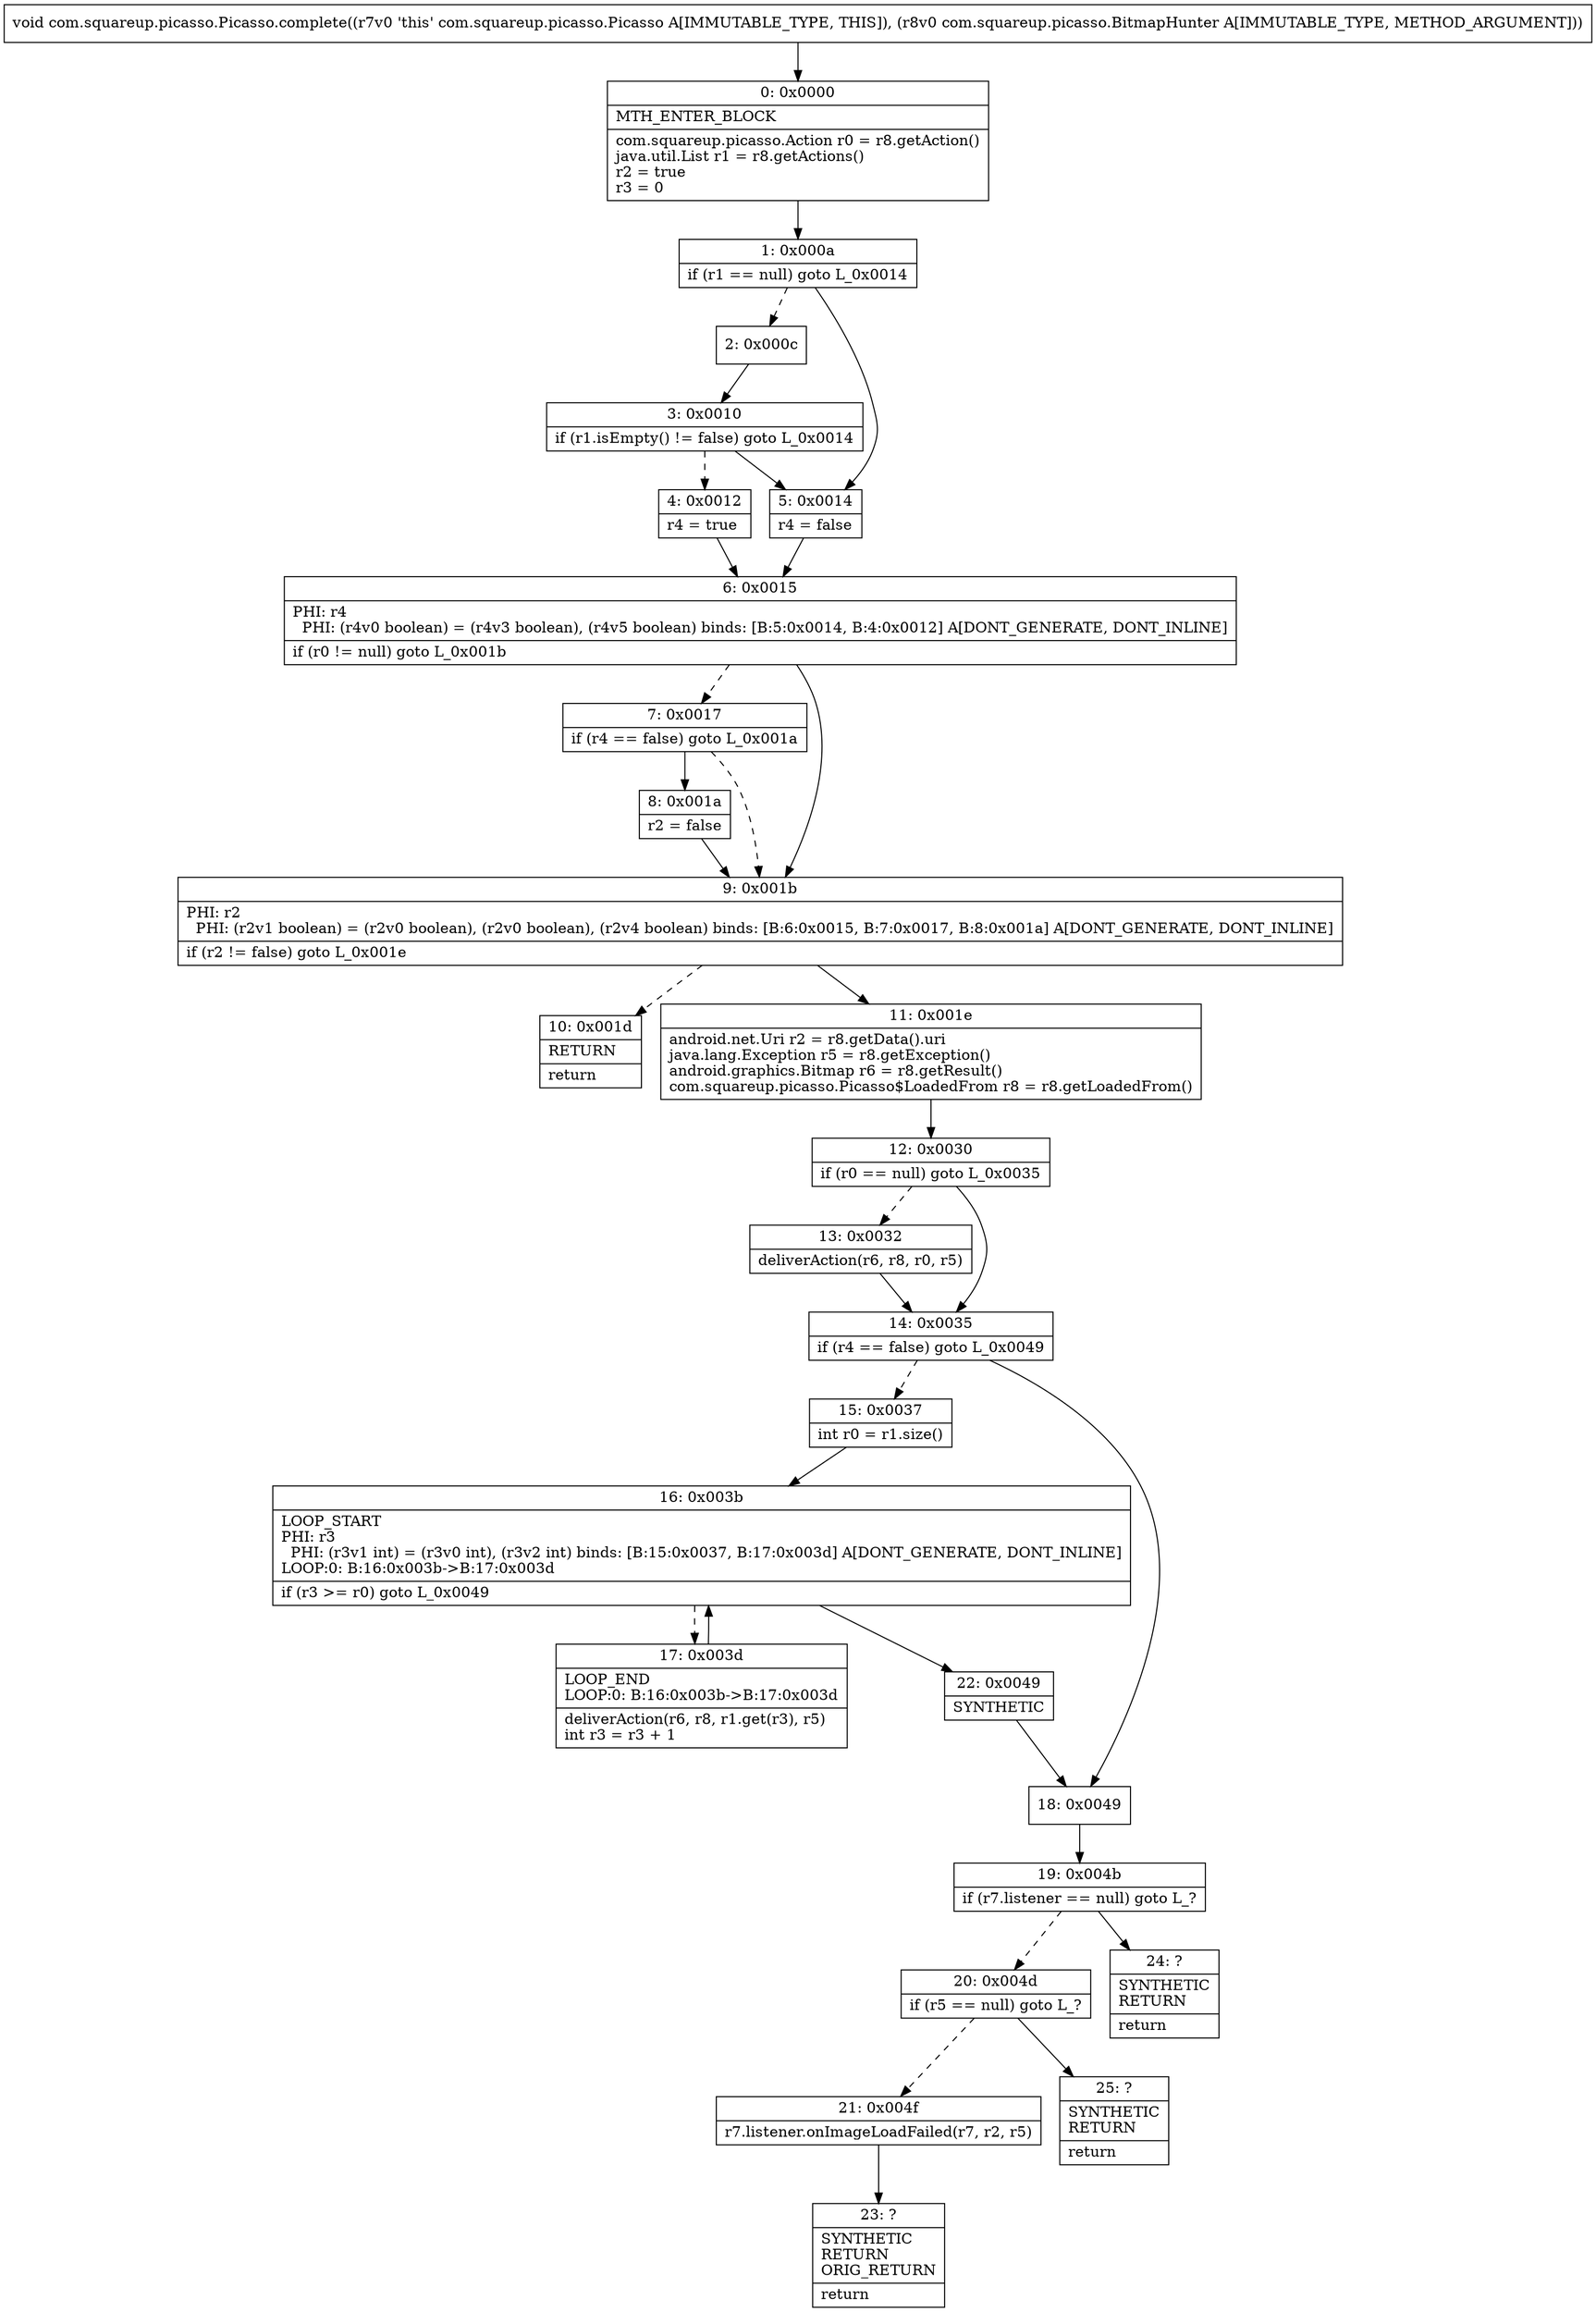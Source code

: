 digraph "CFG forcom.squareup.picasso.Picasso.complete(Lcom\/squareup\/picasso\/BitmapHunter;)V" {
Node_0 [shape=record,label="{0\:\ 0x0000|MTH_ENTER_BLOCK\l|com.squareup.picasso.Action r0 = r8.getAction()\ljava.util.List r1 = r8.getActions()\lr2 = true\lr3 = 0\l}"];
Node_1 [shape=record,label="{1\:\ 0x000a|if (r1 == null) goto L_0x0014\l}"];
Node_2 [shape=record,label="{2\:\ 0x000c}"];
Node_3 [shape=record,label="{3\:\ 0x0010|if (r1.isEmpty() != false) goto L_0x0014\l}"];
Node_4 [shape=record,label="{4\:\ 0x0012|r4 = true\l}"];
Node_5 [shape=record,label="{5\:\ 0x0014|r4 = false\l}"];
Node_6 [shape=record,label="{6\:\ 0x0015|PHI: r4 \l  PHI: (r4v0 boolean) = (r4v3 boolean), (r4v5 boolean) binds: [B:5:0x0014, B:4:0x0012] A[DONT_GENERATE, DONT_INLINE]\l|if (r0 != null) goto L_0x001b\l}"];
Node_7 [shape=record,label="{7\:\ 0x0017|if (r4 == false) goto L_0x001a\l}"];
Node_8 [shape=record,label="{8\:\ 0x001a|r2 = false\l}"];
Node_9 [shape=record,label="{9\:\ 0x001b|PHI: r2 \l  PHI: (r2v1 boolean) = (r2v0 boolean), (r2v0 boolean), (r2v4 boolean) binds: [B:6:0x0015, B:7:0x0017, B:8:0x001a] A[DONT_GENERATE, DONT_INLINE]\l|if (r2 != false) goto L_0x001e\l}"];
Node_10 [shape=record,label="{10\:\ 0x001d|RETURN\l|return\l}"];
Node_11 [shape=record,label="{11\:\ 0x001e|android.net.Uri r2 = r8.getData().uri\ljava.lang.Exception r5 = r8.getException()\landroid.graphics.Bitmap r6 = r8.getResult()\lcom.squareup.picasso.Picasso$LoadedFrom r8 = r8.getLoadedFrom()\l}"];
Node_12 [shape=record,label="{12\:\ 0x0030|if (r0 == null) goto L_0x0035\l}"];
Node_13 [shape=record,label="{13\:\ 0x0032|deliverAction(r6, r8, r0, r5)\l}"];
Node_14 [shape=record,label="{14\:\ 0x0035|if (r4 == false) goto L_0x0049\l}"];
Node_15 [shape=record,label="{15\:\ 0x0037|int r0 = r1.size()\l}"];
Node_16 [shape=record,label="{16\:\ 0x003b|LOOP_START\lPHI: r3 \l  PHI: (r3v1 int) = (r3v0 int), (r3v2 int) binds: [B:15:0x0037, B:17:0x003d] A[DONT_GENERATE, DONT_INLINE]\lLOOP:0: B:16:0x003b\-\>B:17:0x003d\l|if (r3 \>= r0) goto L_0x0049\l}"];
Node_17 [shape=record,label="{17\:\ 0x003d|LOOP_END\lLOOP:0: B:16:0x003b\-\>B:17:0x003d\l|deliverAction(r6, r8, r1.get(r3), r5)\lint r3 = r3 + 1\l}"];
Node_18 [shape=record,label="{18\:\ 0x0049}"];
Node_19 [shape=record,label="{19\:\ 0x004b|if (r7.listener == null) goto L_?\l}"];
Node_20 [shape=record,label="{20\:\ 0x004d|if (r5 == null) goto L_?\l}"];
Node_21 [shape=record,label="{21\:\ 0x004f|r7.listener.onImageLoadFailed(r7, r2, r5)\l}"];
Node_22 [shape=record,label="{22\:\ 0x0049|SYNTHETIC\l}"];
Node_23 [shape=record,label="{23\:\ ?|SYNTHETIC\lRETURN\lORIG_RETURN\l|return\l}"];
Node_24 [shape=record,label="{24\:\ ?|SYNTHETIC\lRETURN\l|return\l}"];
Node_25 [shape=record,label="{25\:\ ?|SYNTHETIC\lRETURN\l|return\l}"];
MethodNode[shape=record,label="{void com.squareup.picasso.Picasso.complete((r7v0 'this' com.squareup.picasso.Picasso A[IMMUTABLE_TYPE, THIS]), (r8v0 com.squareup.picasso.BitmapHunter A[IMMUTABLE_TYPE, METHOD_ARGUMENT])) }"];
MethodNode -> Node_0;
Node_0 -> Node_1;
Node_1 -> Node_2[style=dashed];
Node_1 -> Node_5;
Node_2 -> Node_3;
Node_3 -> Node_4[style=dashed];
Node_3 -> Node_5;
Node_4 -> Node_6;
Node_5 -> Node_6;
Node_6 -> Node_7[style=dashed];
Node_6 -> Node_9;
Node_7 -> Node_8;
Node_7 -> Node_9[style=dashed];
Node_8 -> Node_9;
Node_9 -> Node_10[style=dashed];
Node_9 -> Node_11;
Node_11 -> Node_12;
Node_12 -> Node_13[style=dashed];
Node_12 -> Node_14;
Node_13 -> Node_14;
Node_14 -> Node_15[style=dashed];
Node_14 -> Node_18;
Node_15 -> Node_16;
Node_16 -> Node_17[style=dashed];
Node_16 -> Node_22;
Node_17 -> Node_16;
Node_18 -> Node_19;
Node_19 -> Node_20[style=dashed];
Node_19 -> Node_24;
Node_20 -> Node_21[style=dashed];
Node_20 -> Node_25;
Node_21 -> Node_23;
Node_22 -> Node_18;
}

